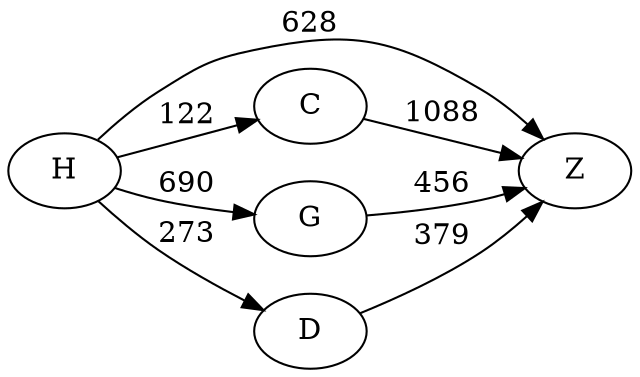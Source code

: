 digraph G {
	rankdir=LR size="8,5"
	H
	Z
	H -> Z [label=628]
	H
	C
	H -> C [label=122]
	H
	G
	H -> G [label=690]
	H
	D
	H -> D [label=273]
	C
	Z
	C -> Z [label=1088]
	G
	Z
	G -> Z [label=456]
	D
	Z
	D -> Z [label=379]
}
